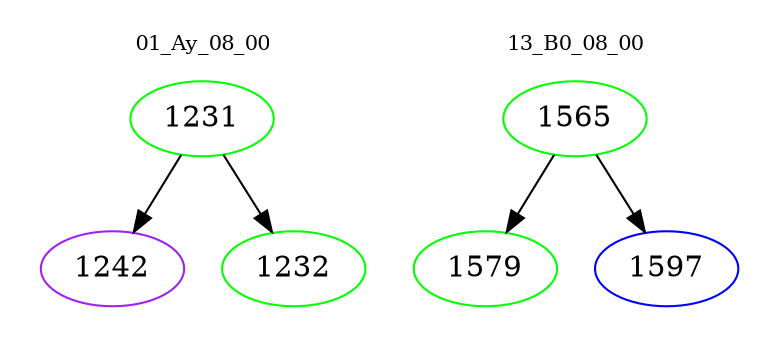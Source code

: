 digraph{
subgraph cluster_0 {
color = white
label = "01_Ay_08_00";
fontsize=10;
T0_1231 [label="1231", color="green"]
T0_1231 -> T0_1242 [color="black"]
T0_1242 [label="1242", color="purple"]
T0_1231 -> T0_1232 [color="black"]
T0_1232 [label="1232", color="green"]
}
subgraph cluster_1 {
color = white
label = "13_B0_08_00";
fontsize=10;
T1_1565 [label="1565", color="green"]
T1_1565 -> T1_1579 [color="black"]
T1_1579 [label="1579", color="green"]
T1_1565 -> T1_1597 [color="black"]
T1_1597 [label="1597", color="blue"]
}
}
